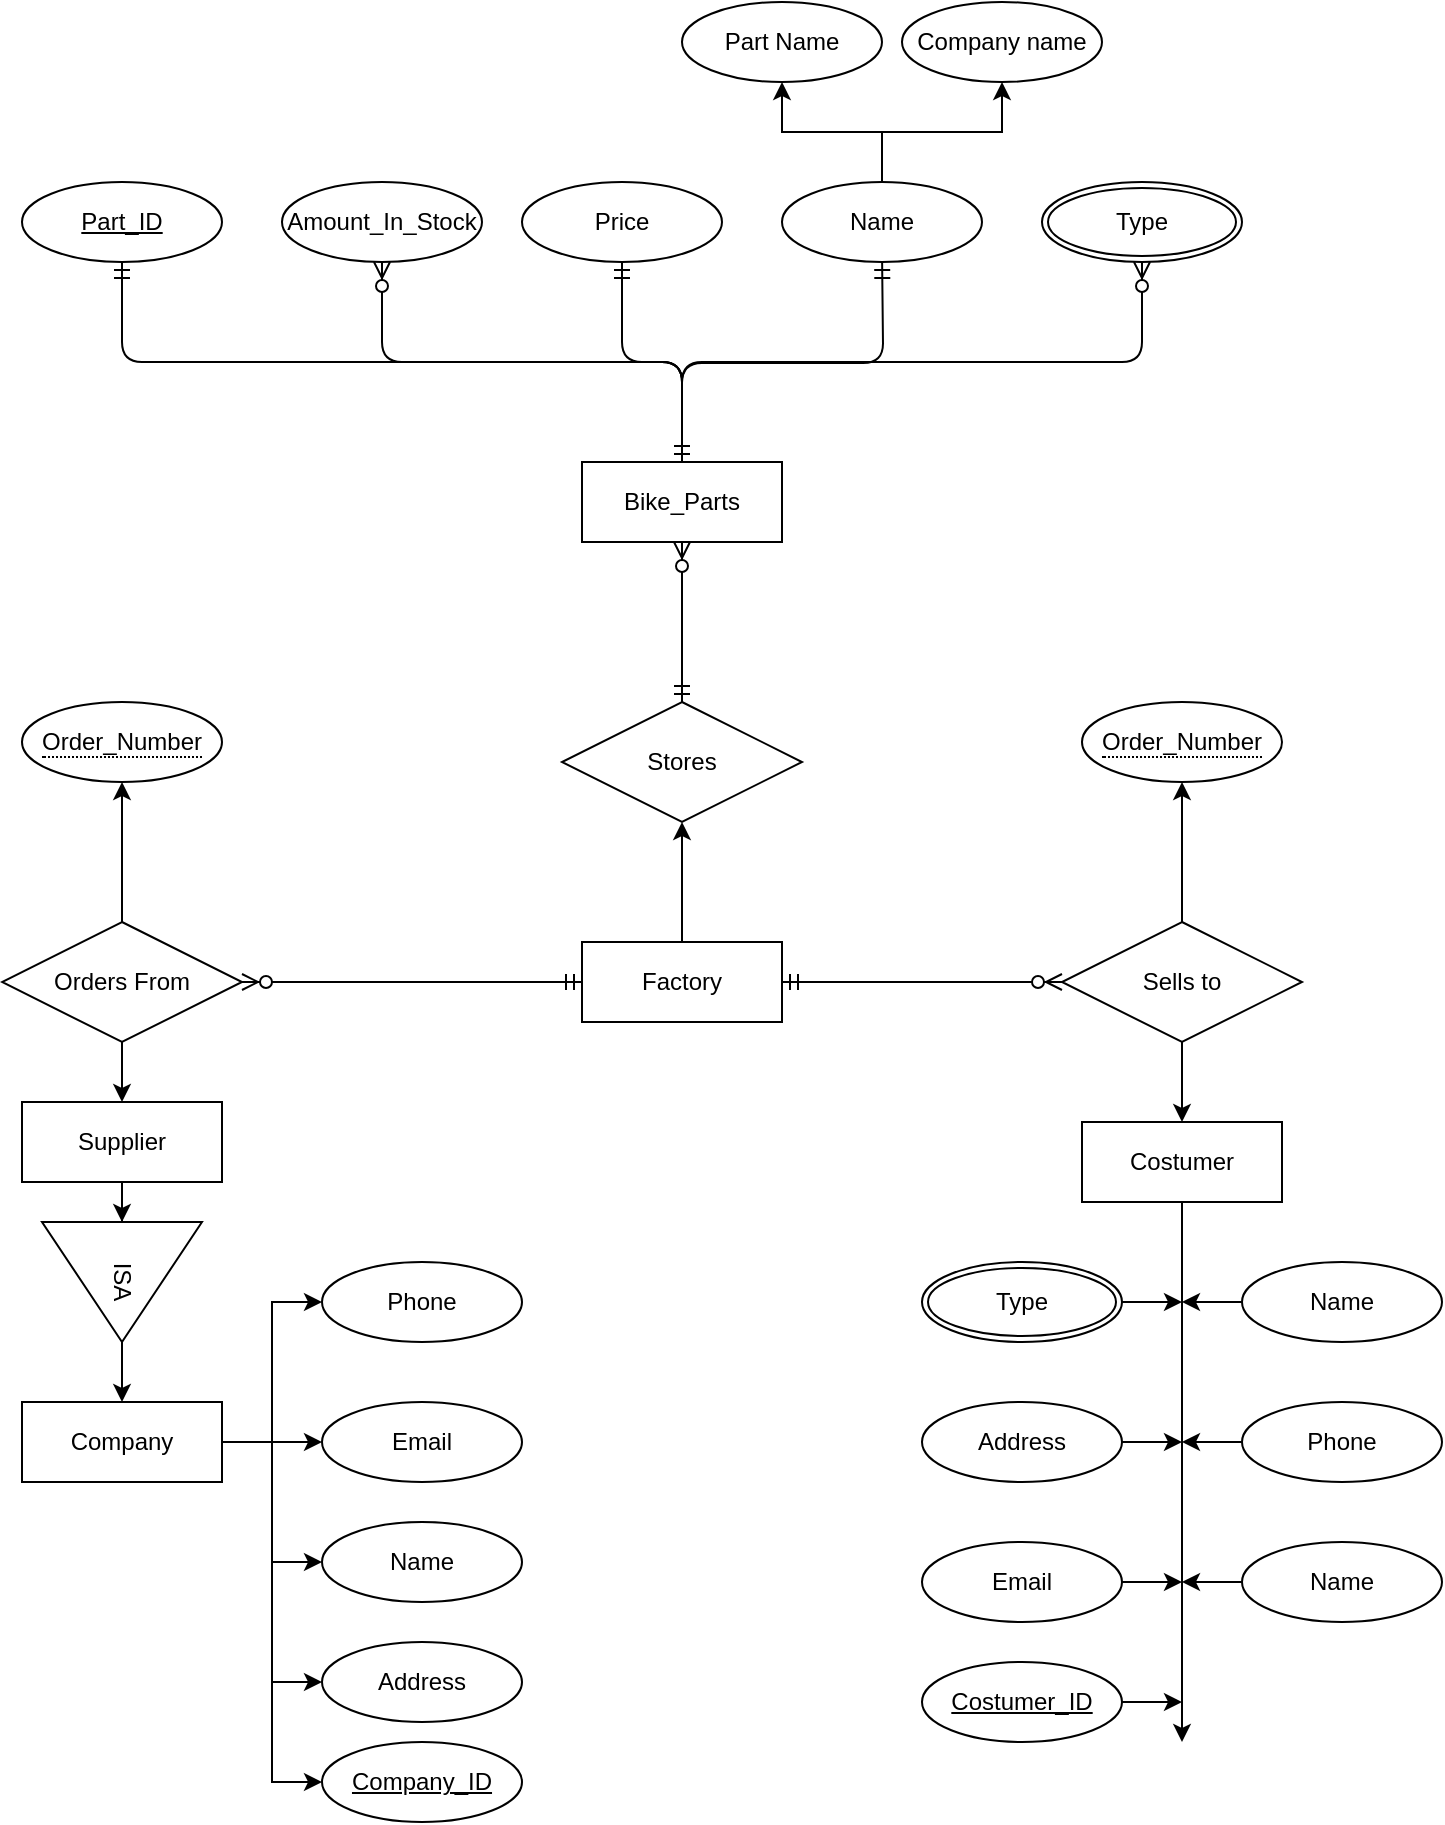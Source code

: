 <mxfile version="14.1.1" type="github">
  <diagram id="R2lEEEUBdFMjLlhIrx00" name="Page-1">
    <mxGraphModel dx="2353" dy="1018" grid="1" gridSize="10" guides="1" tooltips="1" connect="1" arrows="1" fold="1" page="1" pageScale="1" pageWidth="850" pageHeight="1100" math="0" shadow="0" extFonts="Permanent Marker^https://fonts.googleapis.com/css?family=Permanent+Marker">
      <root>
        <mxCell id="0" />
        <mxCell id="1" parent="0" />
        <mxCell id="sjoTBTvW4a24tzpeRHLb-77" style="edgeStyle=orthogonalEdgeStyle;rounded=0;orthogonalLoop=1;jettySize=auto;html=1;exitX=0.5;exitY=1;exitDx=0;exitDy=0;" edge="1" parent="1" source="sjoTBTvW4a24tzpeRHLb-1" target="sjoTBTvW4a24tzpeRHLb-76">
          <mxGeometry relative="1" as="geometry" />
        </mxCell>
        <mxCell id="sjoTBTvW4a24tzpeRHLb-1" value="Supplier" style="whiteSpace=wrap;html=1;align=center;" vertex="1" parent="1">
          <mxGeometry x="100" y="620" width="100" height="40" as="geometry" />
        </mxCell>
        <mxCell id="sjoTBTvW4a24tzpeRHLb-71" style="edgeStyle=orthogonalEdgeStyle;rounded=0;orthogonalLoop=1;jettySize=auto;html=1;exitX=0.5;exitY=1;exitDx=0;exitDy=0;" edge="1" parent="1" source="sjoTBTvW4a24tzpeRHLb-2">
          <mxGeometry relative="1" as="geometry">
            <mxPoint x="680" y="940" as="targetPoint" />
          </mxGeometry>
        </mxCell>
        <mxCell id="sjoTBTvW4a24tzpeRHLb-2" value="Costumer" style="whiteSpace=wrap;html=1;align=center;" vertex="1" parent="1">
          <mxGeometry x="630" y="630" width="100" height="40" as="geometry" />
        </mxCell>
        <mxCell id="sjoTBTvW4a24tzpeRHLb-58" style="edgeStyle=orthogonalEdgeStyle;rounded=0;orthogonalLoop=1;jettySize=auto;html=1;entryX=0.5;entryY=1;entryDx=0;entryDy=0;" edge="1" parent="1" source="sjoTBTvW4a24tzpeRHLb-3" target="sjoTBTvW4a24tzpeRHLb-57">
          <mxGeometry relative="1" as="geometry" />
        </mxCell>
        <mxCell id="sjoTBTvW4a24tzpeRHLb-3" value="&lt;div&gt;Factory&lt;/div&gt;" style="whiteSpace=wrap;html=1;align=center;" vertex="1" parent="1">
          <mxGeometry x="380" y="540" width="100" height="40" as="geometry" />
        </mxCell>
        <mxCell id="sjoTBTvW4a24tzpeRHLb-13" value="Bike_Parts" style="whiteSpace=wrap;html=1;align=center;" vertex="1" parent="1">
          <mxGeometry x="380" y="300" width="100" height="40" as="geometry" />
        </mxCell>
        <mxCell id="sjoTBTvW4a24tzpeRHLb-14" style="edgeStyle=orthogonalEdgeStyle;rounded=0;orthogonalLoop=1;jettySize=auto;html=1;exitX=0.5;exitY=1;exitDx=0;exitDy=0;" edge="1" parent="1" source="sjoTBTvW4a24tzpeRHLb-13" target="sjoTBTvW4a24tzpeRHLb-13">
          <mxGeometry relative="1" as="geometry" />
        </mxCell>
        <mxCell id="sjoTBTvW4a24tzpeRHLb-40" value="Price" style="ellipse;whiteSpace=wrap;html=1;align=center;" vertex="1" parent="1">
          <mxGeometry x="350" y="160" width="100" height="40" as="geometry" />
        </mxCell>
        <mxCell id="sjoTBTvW4a24tzpeRHLb-43" value="&lt;u&gt;Part_ID&lt;/u&gt;" style="ellipse;whiteSpace=wrap;html=1;align=center;" vertex="1" parent="1">
          <mxGeometry x="100" y="160" width="100" height="40" as="geometry" />
        </mxCell>
        <mxCell id="sjoTBTvW4a24tzpeRHLb-108" style="edgeStyle=orthogonalEdgeStyle;rounded=0;orthogonalLoop=1;jettySize=auto;html=1;entryX=0.5;entryY=1;entryDx=0;entryDy=0;" edge="1" parent="1" source="sjoTBTvW4a24tzpeRHLb-49" target="sjoTBTvW4a24tzpeRHLb-50">
          <mxGeometry relative="1" as="geometry" />
        </mxCell>
        <mxCell id="sjoTBTvW4a24tzpeRHLb-109" style="edgeStyle=orthogonalEdgeStyle;rounded=0;orthogonalLoop=1;jettySize=auto;html=1;exitX=0.5;exitY=0;exitDx=0;exitDy=0;entryX=0.5;entryY=1;entryDx=0;entryDy=0;" edge="1" parent="1" source="sjoTBTvW4a24tzpeRHLb-49" target="sjoTBTvW4a24tzpeRHLb-51">
          <mxGeometry relative="1" as="geometry" />
        </mxCell>
        <mxCell id="sjoTBTvW4a24tzpeRHLb-49" value="Name" style="ellipse;whiteSpace=wrap;html=1;align=center;" vertex="1" parent="1">
          <mxGeometry x="480" y="160" width="100" height="40" as="geometry" />
        </mxCell>
        <mxCell id="sjoTBTvW4a24tzpeRHLb-50" value="Part Name" style="ellipse;whiteSpace=wrap;html=1;align=center;" vertex="1" parent="1">
          <mxGeometry x="430" y="70" width="100" height="40" as="geometry" />
        </mxCell>
        <mxCell id="sjoTBTvW4a24tzpeRHLb-51" value="Company name" style="ellipse;whiteSpace=wrap;html=1;align=center;" vertex="1" parent="1">
          <mxGeometry x="540" y="70" width="100" height="40" as="geometry" />
        </mxCell>
        <mxCell id="sjoTBTvW4a24tzpeRHLb-55" value="Amount_In_Stock" style="ellipse;whiteSpace=wrap;html=1;align=center;" vertex="1" parent="1">
          <mxGeometry x="230" y="160" width="100" height="40" as="geometry" />
        </mxCell>
        <mxCell id="sjoTBTvW4a24tzpeRHLb-57" value="Stores" style="shape=rhombus;perimeter=rhombusPerimeter;whiteSpace=wrap;html=1;align=center;" vertex="1" parent="1">
          <mxGeometry x="370" y="420" width="120" height="60" as="geometry" />
        </mxCell>
        <mxCell id="sjoTBTvW4a24tzpeRHLb-64" style="edgeStyle=orthogonalEdgeStyle;rounded=0;orthogonalLoop=1;jettySize=auto;html=1;entryX=0.5;entryY=0;entryDx=0;entryDy=0;" edge="1" parent="1" source="sjoTBTvW4a24tzpeRHLb-61" target="sjoTBTvW4a24tzpeRHLb-1">
          <mxGeometry relative="1" as="geometry" />
        </mxCell>
        <mxCell id="sjoTBTvW4a24tzpeRHLb-150" value="" style="edgeStyle=none;rounded=0;orthogonalLoop=1;jettySize=auto;html=1;" edge="1" parent="1" source="sjoTBTvW4a24tzpeRHLb-61">
          <mxGeometry relative="1" as="geometry">
            <mxPoint x="150.0" y="460" as="targetPoint" />
          </mxGeometry>
        </mxCell>
        <mxCell id="sjoTBTvW4a24tzpeRHLb-61" value="Orders From" style="shape=rhombus;perimeter=rhombusPerimeter;whiteSpace=wrap;html=1;align=center;" vertex="1" parent="1">
          <mxGeometry x="90" y="530" width="120" height="60" as="geometry" />
        </mxCell>
        <mxCell id="sjoTBTvW4a24tzpeRHLb-67" style="edgeStyle=orthogonalEdgeStyle;rounded=0;orthogonalLoop=1;jettySize=auto;html=1;entryX=0.5;entryY=0;entryDx=0;entryDy=0;" edge="1" parent="1" source="sjoTBTvW4a24tzpeRHLb-65" target="sjoTBTvW4a24tzpeRHLb-2">
          <mxGeometry relative="1" as="geometry" />
        </mxCell>
        <mxCell id="sjoTBTvW4a24tzpeRHLb-157" style="edgeStyle=none;rounded=0;orthogonalLoop=1;jettySize=auto;html=1;entryX=0.5;entryY=1;entryDx=0;entryDy=0;" edge="1" parent="1" source="sjoTBTvW4a24tzpeRHLb-65" target="sjoTBTvW4a24tzpeRHLb-155">
          <mxGeometry relative="1" as="geometry" />
        </mxCell>
        <mxCell id="sjoTBTvW4a24tzpeRHLb-65" value="Sells to" style="shape=rhombus;perimeter=rhombusPerimeter;whiteSpace=wrap;html=1;align=center;" vertex="1" parent="1">
          <mxGeometry x="620" y="530" width="120" height="60" as="geometry" />
        </mxCell>
        <mxCell id="sjoTBTvW4a24tzpeRHLb-79" style="edgeStyle=orthogonalEdgeStyle;rounded=0;orthogonalLoop=1;jettySize=auto;html=1;exitX=1;exitY=0.5;exitDx=0;exitDy=0;entryX=0.5;entryY=0;entryDx=0;entryDy=0;" edge="1" parent="1" source="sjoTBTvW4a24tzpeRHLb-76" target="sjoTBTvW4a24tzpeRHLb-78">
          <mxGeometry relative="1" as="geometry" />
        </mxCell>
        <mxCell id="sjoTBTvW4a24tzpeRHLb-76" value="ISA" style="triangle;whiteSpace=wrap;html=1;rotation=90;" vertex="1" parent="1">
          <mxGeometry x="120" y="670" width="60" height="80" as="geometry" />
        </mxCell>
        <mxCell id="sjoTBTvW4a24tzpeRHLb-89" style="edgeStyle=orthogonalEdgeStyle;rounded=0;orthogonalLoop=1;jettySize=auto;html=1;exitX=1;exitY=0.5;exitDx=0;exitDy=0;entryX=0;entryY=0.5;entryDx=0;entryDy=0;" edge="1" parent="1" source="sjoTBTvW4a24tzpeRHLb-78" target="sjoTBTvW4a24tzpeRHLb-88">
          <mxGeometry relative="1" as="geometry" />
        </mxCell>
        <mxCell id="sjoTBTvW4a24tzpeRHLb-91" style="edgeStyle=orthogonalEdgeStyle;rounded=0;orthogonalLoop=1;jettySize=auto;html=1;exitX=1;exitY=0.5;exitDx=0;exitDy=0;entryX=0;entryY=0.5;entryDx=0;entryDy=0;" edge="1" parent="1" source="sjoTBTvW4a24tzpeRHLb-78" target="sjoTBTvW4a24tzpeRHLb-87">
          <mxGeometry relative="1" as="geometry" />
        </mxCell>
        <mxCell id="sjoTBTvW4a24tzpeRHLb-92" style="edgeStyle=orthogonalEdgeStyle;rounded=0;orthogonalLoop=1;jettySize=auto;html=1;exitX=1;exitY=0.5;exitDx=0;exitDy=0;entryX=0;entryY=0.5;entryDx=0;entryDy=0;" edge="1" parent="1" source="sjoTBTvW4a24tzpeRHLb-78" target="sjoTBTvW4a24tzpeRHLb-80">
          <mxGeometry relative="1" as="geometry" />
        </mxCell>
        <mxCell id="sjoTBTvW4a24tzpeRHLb-93" style="edgeStyle=orthogonalEdgeStyle;rounded=0;orthogonalLoop=1;jettySize=auto;html=1;exitX=1;exitY=0.5;exitDx=0;exitDy=0;entryX=0;entryY=0.5;entryDx=0;entryDy=0;" edge="1" parent="1" source="sjoTBTvW4a24tzpeRHLb-78" target="sjoTBTvW4a24tzpeRHLb-81">
          <mxGeometry relative="1" as="geometry" />
        </mxCell>
        <mxCell id="sjoTBTvW4a24tzpeRHLb-129" style="edgeStyle=orthogonalEdgeStyle;rounded=0;orthogonalLoop=1;jettySize=auto;html=1;exitX=1;exitY=0.5;exitDx=0;exitDy=0;entryX=0;entryY=0.5;entryDx=0;entryDy=0;" edge="1" parent="1" source="sjoTBTvW4a24tzpeRHLb-78" target="sjoTBTvW4a24tzpeRHLb-128">
          <mxGeometry relative="1" as="geometry">
            <mxPoint x="225" y="960" as="targetPoint" />
          </mxGeometry>
        </mxCell>
        <mxCell id="sjoTBTvW4a24tzpeRHLb-78" value="Company" style="whiteSpace=wrap;html=1;align=center;" vertex="1" parent="1">
          <mxGeometry x="100" y="770" width="100" height="40" as="geometry" />
        </mxCell>
        <mxCell id="sjoTBTvW4a24tzpeRHLb-80" value="Name" style="ellipse;whiteSpace=wrap;html=1;align=center;" vertex="1" parent="1">
          <mxGeometry x="250" y="830" width="100" height="40" as="geometry" />
        </mxCell>
        <mxCell id="sjoTBTvW4a24tzpeRHLb-81" value="Address" style="ellipse;whiteSpace=wrap;html=1;align=center;" vertex="1" parent="1">
          <mxGeometry x="250" y="890" width="100" height="40" as="geometry" />
        </mxCell>
        <mxCell id="sjoTBTvW4a24tzpeRHLb-121" style="edgeStyle=orthogonalEdgeStyle;rounded=0;orthogonalLoop=1;jettySize=auto;html=1;exitX=0;exitY=0.5;exitDx=0;exitDy=0;" edge="1" parent="1" source="sjoTBTvW4a24tzpeRHLb-82">
          <mxGeometry relative="1" as="geometry">
            <mxPoint x="680.0" y="859.647" as="targetPoint" />
          </mxGeometry>
        </mxCell>
        <mxCell id="sjoTBTvW4a24tzpeRHLb-82" value="Name" style="ellipse;whiteSpace=wrap;html=1;align=center;" vertex="1" parent="1">
          <mxGeometry x="710" y="840" width="100" height="40" as="geometry" />
        </mxCell>
        <mxCell id="sjoTBTvW4a24tzpeRHLb-119" style="edgeStyle=orthogonalEdgeStyle;rounded=0;orthogonalLoop=1;jettySize=auto;html=1;" edge="1" parent="1" source="sjoTBTvW4a24tzpeRHLb-83">
          <mxGeometry relative="1" as="geometry">
            <mxPoint x="680.0" y="790" as="targetPoint" />
          </mxGeometry>
        </mxCell>
        <mxCell id="sjoTBTvW4a24tzpeRHLb-83" value="Address" style="ellipse;whiteSpace=wrap;html=1;align=center;" vertex="1" parent="1">
          <mxGeometry x="550" y="770" width="100" height="40" as="geometry" />
        </mxCell>
        <mxCell id="sjoTBTvW4a24tzpeRHLb-87" value="Email" style="ellipse;whiteSpace=wrap;html=1;align=center;" vertex="1" parent="1">
          <mxGeometry x="250" y="770" width="100" height="40" as="geometry" />
        </mxCell>
        <mxCell id="sjoTBTvW4a24tzpeRHLb-88" value="Phone" style="ellipse;whiteSpace=wrap;html=1;align=center;" vertex="1" parent="1">
          <mxGeometry x="250" y="700" width="100" height="40" as="geometry" />
        </mxCell>
        <mxCell id="sjoTBTvW4a24tzpeRHLb-122" style="edgeStyle=orthogonalEdgeStyle;rounded=0;orthogonalLoop=1;jettySize=auto;html=1;exitX=0;exitY=0.5;exitDx=0;exitDy=0;" edge="1" parent="1" source="sjoTBTvW4a24tzpeRHLb-94">
          <mxGeometry relative="1" as="geometry">
            <mxPoint x="680.0" y="790.235" as="targetPoint" />
          </mxGeometry>
        </mxCell>
        <mxCell id="sjoTBTvW4a24tzpeRHLb-94" value="Phone" style="ellipse;whiteSpace=wrap;html=1;align=center;" vertex="1" parent="1">
          <mxGeometry x="710" y="770" width="100" height="40" as="geometry" />
        </mxCell>
        <mxCell id="sjoTBTvW4a24tzpeRHLb-120" style="edgeStyle=orthogonalEdgeStyle;rounded=0;orthogonalLoop=1;jettySize=auto;html=1;exitX=1;exitY=0.5;exitDx=0;exitDy=0;" edge="1" parent="1" source="sjoTBTvW4a24tzpeRHLb-96">
          <mxGeometry relative="1" as="geometry">
            <mxPoint x="680.0" y="859.647" as="targetPoint" />
          </mxGeometry>
        </mxCell>
        <mxCell id="sjoTBTvW4a24tzpeRHLb-96" value="Email" style="ellipse;whiteSpace=wrap;html=1;align=center;" vertex="1" parent="1">
          <mxGeometry x="550" y="840" width="100" height="40" as="geometry" />
        </mxCell>
        <mxCell id="sjoTBTvW4a24tzpeRHLb-116" value="Type" style="ellipse;shape=doubleEllipse;margin=3;whiteSpace=wrap;html=1;align=center;rounded=0;" vertex="1" parent="1">
          <mxGeometry x="610" y="160" width="100" height="40" as="geometry" />
        </mxCell>
        <mxCell id="sjoTBTvW4a24tzpeRHLb-127" style="edgeStyle=orthogonalEdgeStyle;rounded=0;orthogonalLoop=1;jettySize=auto;html=1;exitX=1;exitY=0.5;exitDx=0;exitDy=0;" edge="1" parent="1" source="sjoTBTvW4a24tzpeRHLb-118">
          <mxGeometry relative="1" as="geometry">
            <mxPoint x="680.0" y="719.647" as="targetPoint" />
          </mxGeometry>
        </mxCell>
        <mxCell id="sjoTBTvW4a24tzpeRHLb-118" value="Type" style="ellipse;shape=doubleEllipse;margin=3;whiteSpace=wrap;html=1;align=center;rounded=0;" vertex="1" parent="1">
          <mxGeometry x="550" y="700" width="100" height="40" as="geometry" />
        </mxCell>
        <mxCell id="sjoTBTvW4a24tzpeRHLb-126" style="edgeStyle=orthogonalEdgeStyle;rounded=0;orthogonalLoop=1;jettySize=auto;html=1;exitX=0;exitY=0.5;exitDx=0;exitDy=0;" edge="1" parent="1" source="sjoTBTvW4a24tzpeRHLb-124">
          <mxGeometry relative="1" as="geometry">
            <mxPoint x="680.0" y="719.647" as="targetPoint" />
          </mxGeometry>
        </mxCell>
        <mxCell id="sjoTBTvW4a24tzpeRHLb-124" value="Name" style="ellipse;whiteSpace=wrap;html=1;align=center;" vertex="1" parent="1">
          <mxGeometry x="710" y="700" width="100" height="40" as="geometry" />
        </mxCell>
        <mxCell id="sjoTBTvW4a24tzpeRHLb-128" value="&lt;u&gt;Company_ID&lt;/u&gt;" style="ellipse;whiteSpace=wrap;html=1;align=center;" vertex="1" parent="1">
          <mxGeometry x="250" y="940" width="100" height="40" as="geometry" />
        </mxCell>
        <mxCell id="sjoTBTvW4a24tzpeRHLb-131" style="edgeStyle=orthogonalEdgeStyle;rounded=0;orthogonalLoop=1;jettySize=auto;html=1;exitX=1;exitY=0.5;exitDx=0;exitDy=0;" edge="1" parent="1" source="sjoTBTvW4a24tzpeRHLb-130">
          <mxGeometry relative="1" as="geometry">
            <mxPoint x="680.0" y="919.647" as="targetPoint" />
          </mxGeometry>
        </mxCell>
        <mxCell id="sjoTBTvW4a24tzpeRHLb-130" value="&lt;u&gt;Costumer_ID&lt;br&gt;&lt;/u&gt;" style="ellipse;whiteSpace=wrap;html=1;align=center;" vertex="1" parent="1">
          <mxGeometry x="550" y="900" width="100" height="40" as="geometry" />
        </mxCell>
        <mxCell id="sjoTBTvW4a24tzpeRHLb-132" value="" style="edgeStyle=entityRelationEdgeStyle;fontSize=12;html=1;endArrow=ERzeroToMany;startArrow=ERmandOne;entryX=1;entryY=0.5;entryDx=0;entryDy=0;exitX=0;exitY=0.5;exitDx=0;exitDy=0;" edge="1" parent="1" source="sjoTBTvW4a24tzpeRHLb-3" target="sjoTBTvW4a24tzpeRHLb-61">
          <mxGeometry width="100" height="100" relative="1" as="geometry">
            <mxPoint x="240" y="670" as="sourcePoint" />
            <mxPoint x="340" y="570" as="targetPoint" />
          </mxGeometry>
        </mxCell>
        <mxCell id="sjoTBTvW4a24tzpeRHLb-133" value="" style="edgeStyle=entityRelationEdgeStyle;fontSize=12;html=1;endArrow=ERzeroToMany;startArrow=ERmandOne;entryX=0;entryY=0.5;entryDx=0;entryDy=0;exitX=1;exitY=0.5;exitDx=0;exitDy=0;" edge="1" parent="1" source="sjoTBTvW4a24tzpeRHLb-3" target="sjoTBTvW4a24tzpeRHLb-65">
          <mxGeometry width="100" height="100" relative="1" as="geometry">
            <mxPoint x="670.0" y="500" as="sourcePoint" />
            <mxPoint x="500.0" y="500" as="targetPoint" />
          </mxGeometry>
        </mxCell>
        <mxCell id="sjoTBTvW4a24tzpeRHLb-141" value="" style="edgeStyle=orthogonalEdgeStyle;fontSize=12;html=1;endArrow=ERmandOne;entryX=0.5;entryY=1;entryDx=0;entryDy=0;exitX=0.5;exitY=0;exitDx=0;exitDy=0;" edge="1" parent="1" source="sjoTBTvW4a24tzpeRHLb-13" target="sjoTBTvW4a24tzpeRHLb-40">
          <mxGeometry width="100" height="100" relative="1" as="geometry">
            <mxPoint x="220" y="410" as="sourcePoint" />
            <mxPoint x="320" y="310" as="targetPoint" />
          </mxGeometry>
        </mxCell>
        <mxCell id="sjoTBTvW4a24tzpeRHLb-142" value="" style="edgeStyle=orthogonalEdgeStyle;fontSize=12;html=1;endArrow=ERmandOne;entryX=0.5;entryY=1;entryDx=0;entryDy=0;exitX=0.5;exitY=0;exitDx=0;exitDy=0;" edge="1" parent="1" source="sjoTBTvW4a24tzpeRHLb-13">
          <mxGeometry width="100" height="100" relative="1" as="geometry">
            <mxPoint x="560.06" y="300" as="sourcePoint" />
            <mxPoint x="530.06" y="200" as="targetPoint" />
          </mxGeometry>
        </mxCell>
        <mxCell id="sjoTBTvW4a24tzpeRHLb-143" value="" style="edgeStyle=orthogonalEdgeStyle;fontSize=12;html=1;endArrow=ERzeroToMany;endFill=1;entryX=0.5;entryY=1;entryDx=0;entryDy=0;exitX=0.5;exitY=0;exitDx=0;exitDy=0;" edge="1" parent="1" source="sjoTBTvW4a24tzpeRHLb-13" target="sjoTBTvW4a24tzpeRHLb-55">
          <mxGeometry width="100" height="100" relative="1" as="geometry">
            <mxPoint x="200" y="440" as="sourcePoint" />
            <mxPoint x="300" y="340" as="targetPoint" />
          </mxGeometry>
        </mxCell>
        <mxCell id="sjoTBTvW4a24tzpeRHLb-144" value="" style="edgeStyle=orthogonalEdgeStyle;fontSize=12;html=1;endArrow=ERmandOne;entryX=0.5;entryY=1;entryDx=0;entryDy=0;exitX=0.5;exitY=0;exitDx=0;exitDy=0;" edge="1" parent="1" source="sjoTBTvW4a24tzpeRHLb-13" target="sjoTBTvW4a24tzpeRHLb-43">
          <mxGeometry width="100" height="100" relative="1" as="geometry">
            <mxPoint x="510" y="530" as="sourcePoint" />
            <mxPoint x="610" y="430" as="targetPoint" />
          </mxGeometry>
        </mxCell>
        <mxCell id="sjoTBTvW4a24tzpeRHLb-145" value="" style="edgeStyle=orthogonalEdgeStyle;fontSize=12;html=1;endArrow=ERzeroToMany;startArrow=ERmandOne;entryX=0.5;entryY=1;entryDx=0;entryDy=0;exitX=0.5;exitY=0;exitDx=0;exitDy=0;" edge="1" parent="1" source="sjoTBTvW4a24tzpeRHLb-13" target="sjoTBTvW4a24tzpeRHLb-116">
          <mxGeometry width="100" height="100" relative="1" as="geometry">
            <mxPoint x="570" y="450" as="sourcePoint" />
            <mxPoint x="670" y="350" as="targetPoint" />
          </mxGeometry>
        </mxCell>
        <mxCell id="sjoTBTvW4a24tzpeRHLb-147" value="" style="fontSize=12;html=1;endArrow=ERzeroToMany;startArrow=ERmandOne;entryX=0.5;entryY=1;entryDx=0;entryDy=0;exitX=0.5;exitY=0;exitDx=0;exitDy=0;" edge="1" parent="1" source="sjoTBTvW4a24tzpeRHLb-57" target="sjoTBTvW4a24tzpeRHLb-13">
          <mxGeometry width="100" height="100" relative="1" as="geometry">
            <mxPoint x="510" y="470" as="sourcePoint" />
            <mxPoint x="610" y="370" as="targetPoint" />
          </mxGeometry>
        </mxCell>
        <object label="&lt;span style=&quot;border-bottom: 1px dotted&quot;&gt;Order_Number&lt;/span&gt;" id="sjoTBTvW4a24tzpeRHLb-154">
          <mxCell style="ellipse;whiteSpace=wrap;html=1;align=center;rounded=0;" vertex="1" parent="1">
            <mxGeometry x="100" y="420" width="100" height="40" as="geometry" />
          </mxCell>
        </object>
        <object label="&lt;span style=&quot;border-bottom: 1px dotted&quot;&gt;Order_Number&lt;/span&gt;" id="sjoTBTvW4a24tzpeRHLb-155">
          <mxCell style="ellipse;whiteSpace=wrap;html=1;align=center;rounded=0;" vertex="1" parent="1">
            <mxGeometry x="630" y="420" width="100" height="40" as="geometry" />
          </mxCell>
        </object>
      </root>
    </mxGraphModel>
  </diagram>
</mxfile>

